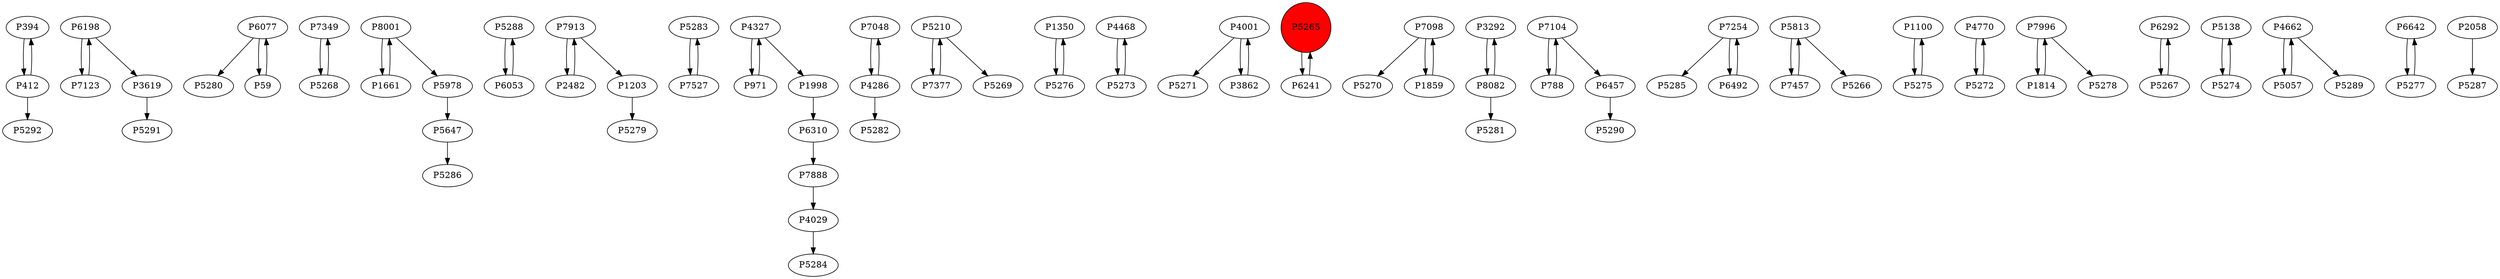 digraph {
	P394 -> P412
	P3619 -> P5291
	P6077 -> P5280
	P7349 -> P5268
	P7123 -> P6198
	P59 -> P6077
	P5647 -> P5286
	P6198 -> P7123
	P5288 -> P6053
	P7913 -> P2482
	P5283 -> P7527
	P4327 -> P971
	P7048 -> P4286
	P412 -> P5292
	P4327 -> P1998
	P5210 -> P7377
	P1350 -> P5276
	P4468 -> P5273
	P4001 -> P5271
	P5265 -> P6241
	P4029 -> P5284
	P7098 -> P5270
	P4286 -> P5282
	P3292 -> P8082
	P1859 -> P7098
	P7104 -> P788
	P7254 -> P5285
	P6492 -> P7254
	P7098 -> P1859
	P7888 -> P4029
	P971 -> P4327
	P6241 -> P5265
	P3862 -> P4001
	P7254 -> P6492
	P5813 -> P7457
	P1100 -> P5275
	P412 -> P394
	P6053 -> P5288
	P4770 -> P5272
	P5275 -> P1100
	P8082 -> P3292
	P1203 -> P5279
	P8001 -> P1661
	P7377 -> P5210
	P7457 -> P5813
	P6198 -> P3619
	P5268 -> P7349
	P6310 -> P7888
	P5813 -> P5266
	P788 -> P7104
	P7996 -> P1814
	P7527 -> P5283
	P1998 -> P6310
	P5210 -> P5269
	P5978 -> P5647
	P6292 -> P5267
	P5138 -> P5274
	P7996 -> P5278
	P5272 -> P4770
	P4662 -> P5057
	P8082 -> P5281
	P2482 -> P7913
	P5274 -> P5138
	P5267 -> P6292
	P6642 -> P5277
	P1814 -> P7996
	P5276 -> P1350
	P7104 -> P6457
	P8001 -> P5978
	P4662 -> P5289
	P4001 -> P3862
	P5273 -> P4468
	P6457 -> P5290
	P6077 -> P59
	P7913 -> P1203
	P5277 -> P6642
	P5057 -> P4662
	P4286 -> P7048
	P1661 -> P8001
	P2058 -> P5287
	P5265 [shape=circle]
	P5265 [style=filled]
	P5265 [fillcolor=red]
}